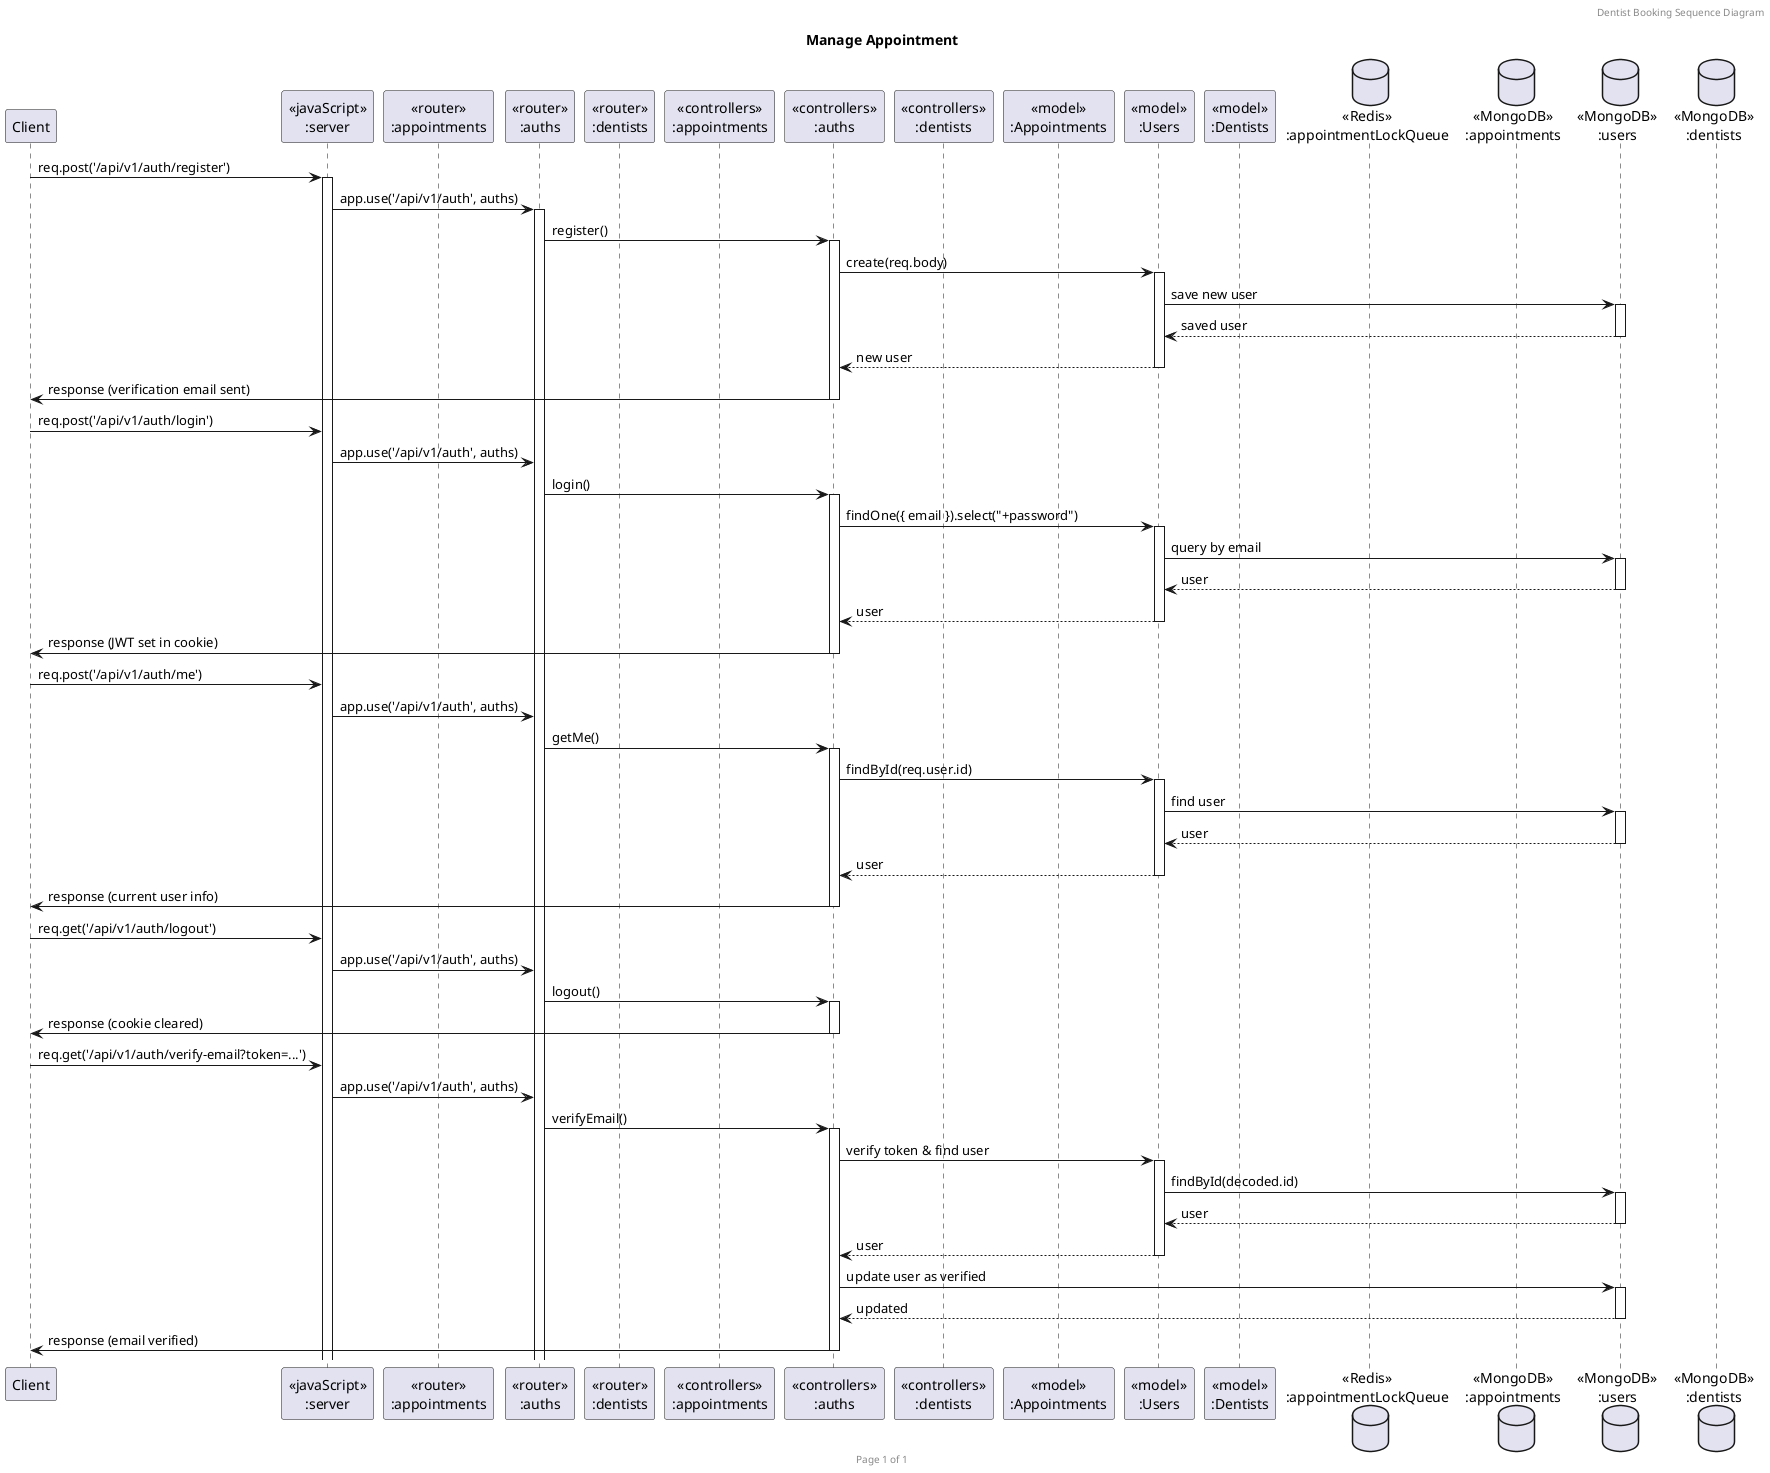 @startuml
header Dentist Booking Sequence Diagram
footer Page %page% of %lastpage%
title "Manage Appointment"

participant "Client" as client
participant "<<javaScript>>\n:server" as server
participant "<<router>>\n:appointments" as routerAppointments
participant "<<router>>\n:auths" as routerAuth
participant "<<router>>\n:dentists" as routerDentists
participant "<<controllers>>\n:appointments" as controllersAppointments
participant "<<controllers>>\n:auths" as controllersAuth
participant "<<controllers>>\n:dentists" as controllersDentists
participant "<<model>>\n:Appointments" as modelAppointment
participant "<<model>>\n:Users" as modelUser
participant "<<model>>\n:Dentists" as modelDentist
database "<<Redis>>\n:appointmentLockQueue" as AppointmentsLockDatabase
database "<<MongoDB>>\n:appointments" as AppointmentsDatabase
database "<<MongoDB>>\n:users" as UsersDatabase
database "<<MongoDB>>\n:dentists" as DentistsDatabase


client->server ++:req.post('/api/v1/auth/register')
server->routerAuth ++:app.use('/api/v1/auth', auths)
routerAuth -> controllersAuth ++: register()
controllersAuth -> modelUser ++: create(req.body)
modelUser -> UsersDatabase ++: save new user
UsersDatabase --> modelUser --: saved user
modelUser --> controllersAuth --: new user
controllersAuth -> client --: response (verification email sent)



client->server :req.post('/api/v1/auth/login')
server->routerAuth :app.use('/api/v1/auth', auths)
routerAuth -> controllersAuth ++: login()
controllersAuth -> modelUser ++: findOne({ email }).select("+password")
modelUser -> UsersDatabase ++: query by email
UsersDatabase --> modelUser --: user
modelUser --> controllersAuth --: user
controllersAuth -> client --: response (JWT set in cookie)



client->server :req.post('/api/v1/auth/me')
server->routerAuth :app.use('/api/v1/auth', auths)
routerAuth -> controllersAuth ++: getMe()
controllersAuth -> modelUser ++: findById(req.user.id)
modelUser -> UsersDatabase ++: find user
UsersDatabase --> modelUser --: user
modelUser --> controllersAuth --: user
controllersAuth -> client --: response (current user info)



client->server :req.get('/api/v1/auth/logout')
server->routerAuth :app.use('/api/v1/auth', auths)
routerAuth -> controllersAuth ++: logout()
controllersAuth -> client --: response (cookie cleared)



client->server :req.get('/api/v1/auth/verify-email?token=...')
server->routerAuth :app.use('/api/v1/auth', auths)
routerAuth -> controllersAuth ++: verifyEmail()
controllersAuth -> modelUser ++: verify token & find user
modelUser -> UsersDatabase ++: findById(decoded.id)
UsersDatabase --> modelUser --: user
modelUser --> controllersAuth --: user
controllersAuth -> UsersDatabase ++: update user as verified
UsersDatabase --> controllersAuth --: updated
controllersAuth -> client --: response (email verified)
@enduml
